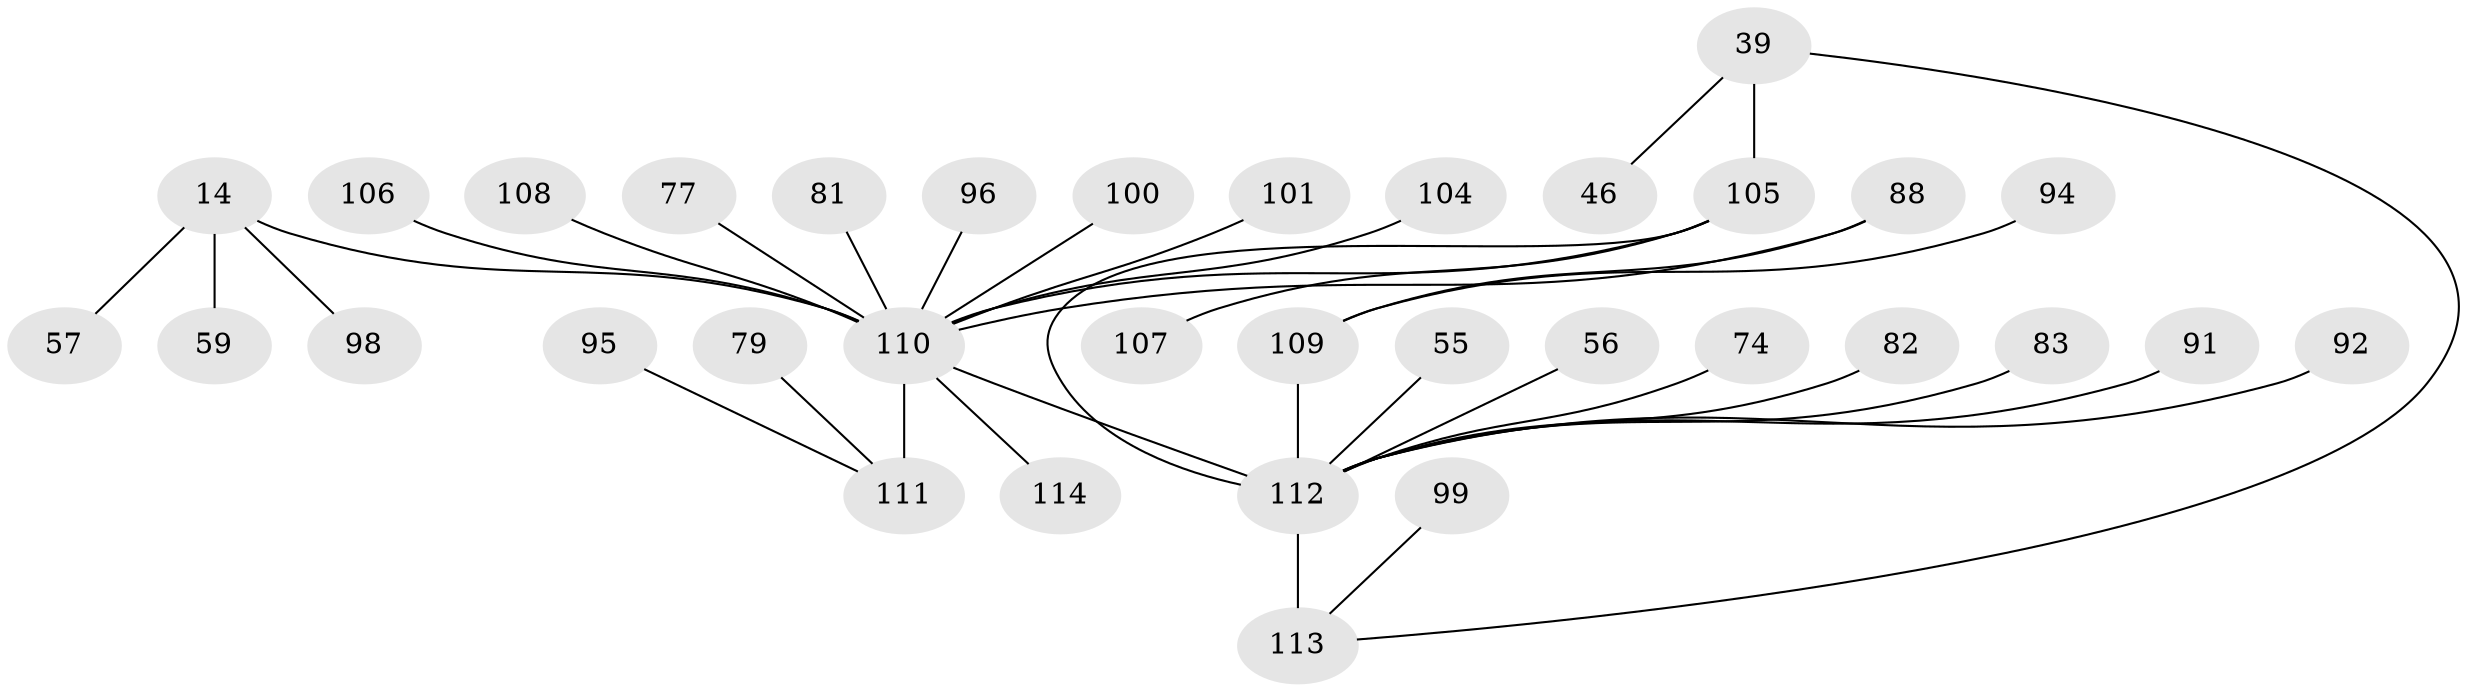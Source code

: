 // original degree distribution, {7: 0.03508771929824561, 6: 0.06140350877192982, 8: 0.03508771929824561, 10: 0.02631578947368421, 11: 0.008771929824561403, 5: 0.02631578947368421, 9: 0.02631578947368421, 13: 0.008771929824561403, 2: 0.20175438596491227, 1: 0.543859649122807, 3: 0.017543859649122806, 4: 0.008771929824561403}
// Generated by graph-tools (version 1.1) at 2025/57/03/04/25 21:57:25]
// undirected, 34 vertices, 36 edges
graph export_dot {
graph [start="1"]
  node [color=gray90,style=filled];
  14 [super="+11"];
  39 [super="+33"];
  46 [super="+29"];
  55;
  56;
  57;
  59;
  74;
  77;
  79;
  81;
  82;
  83;
  88 [super="+80+84"];
  91;
  92;
  94;
  95 [super="+78"];
  96;
  98;
  99;
  100;
  101 [super="+90"];
  104;
  105 [super="+103"];
  106;
  107;
  108 [super="+38"];
  109 [super="+48+53+63"];
  110 [super="+89+93+36+40+44+49+52+61+62+72+75"];
  111 [super="+9"];
  112 [super="+67+102"];
  113 [super="+18"];
  114;
  14 -- 59;
  14 -- 98;
  14 -- 57;
  14 -- 110 [weight=8];
  39 -- 46;
  39 -- 105 [weight=6];
  39 -- 113;
  55 -- 112;
  56 -- 112;
  74 -- 112;
  77 -- 110;
  79 -- 111;
  81 -- 110;
  82 -- 112;
  83 -- 112;
  88 -- 110 [weight=2];
  88 -- 109;
  91 -- 112;
  92 -- 112;
  94 -- 109;
  95 -- 111;
  96 -- 110;
  99 -- 113;
  100 -- 110;
  101 -- 110;
  104 -- 110;
  105 -- 112;
  105 -- 107;
  105 -- 110 [weight=3];
  106 -- 110;
  108 -- 110;
  109 -- 112 [weight=6];
  110 -- 114;
  110 -- 112 [weight=7];
  110 -- 111 [weight=6];
  112 -- 113 [weight=7];
}
